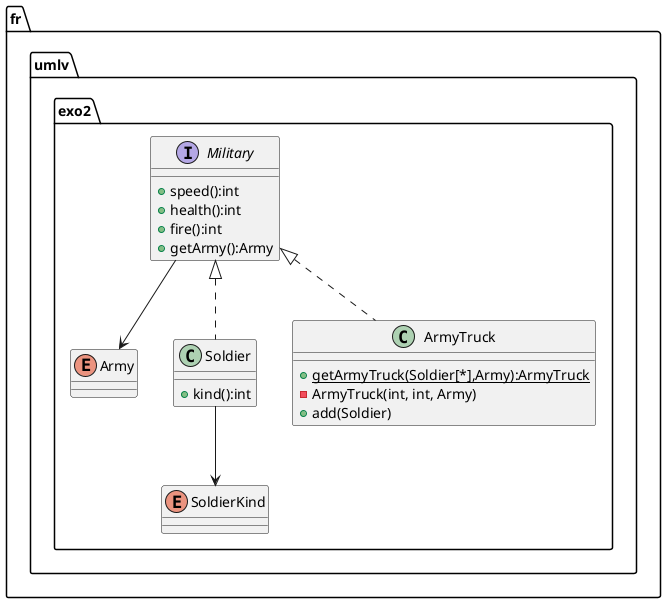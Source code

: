 @startuml
    package fr.umlv.exo2{
        enum Army
        interface Military{
            +speed():int
            +health():int
            +fire():int
            +getArmy():Army
        }
        enum SoldierKind
        class Soldier implements Military{
            +kind():int
        }
        Soldier-->SoldierKind
        class ArmyTruck implements Military{
            {static}+getArmyTruck(Soldier[*],Army):ArmyTruck
            -ArmyTruck(int, int, Army)
            +add(Soldier)
        }

        Military-->Army
    }

@enduml